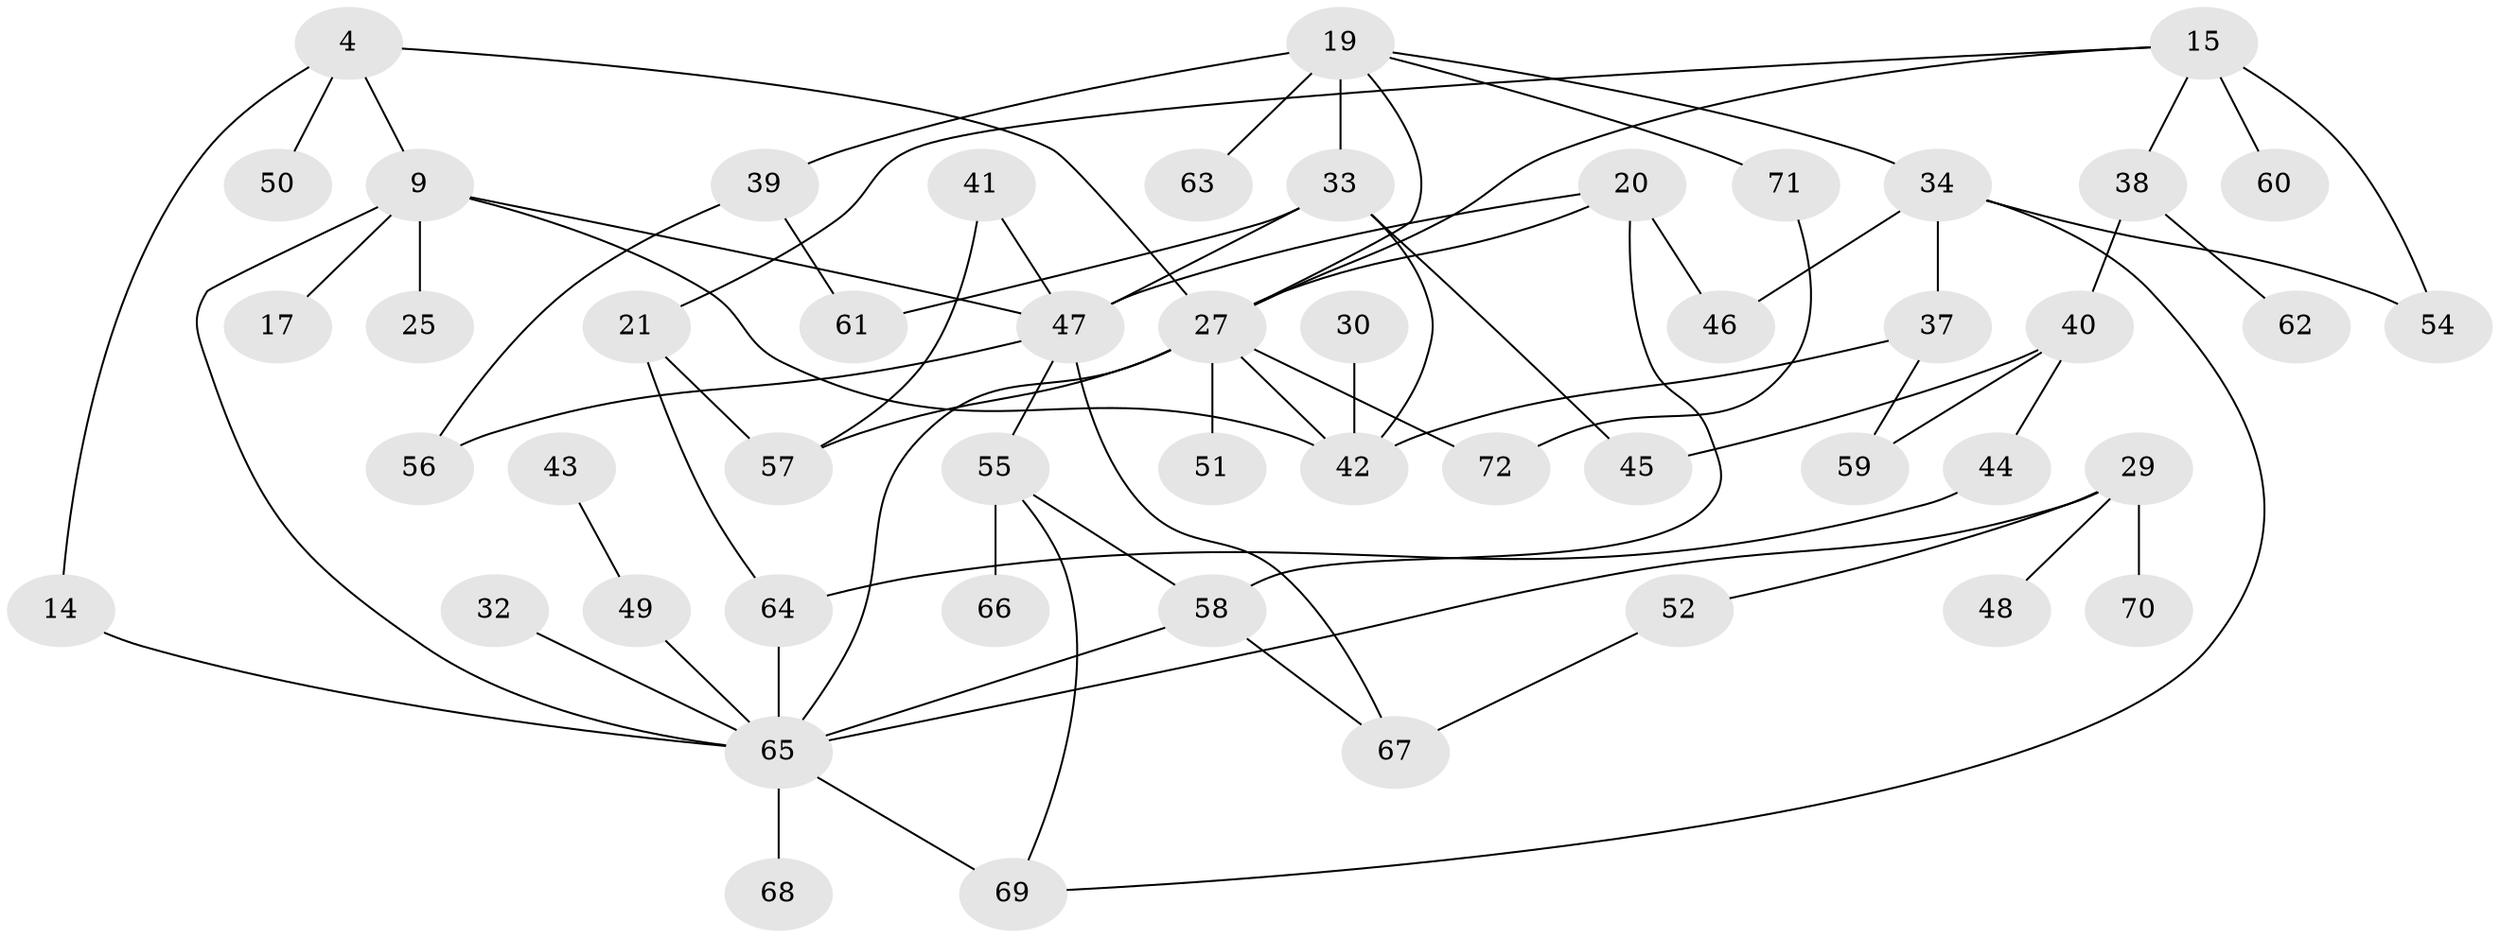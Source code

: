 // original degree distribution, {8: 0.027777777777777776, 7: 0.013888888888888888, 4: 0.18055555555555555, 3: 0.20833333333333334, 2: 0.2361111111111111, 5: 0.05555555555555555, 6: 0.05555555555555555, 1: 0.2222222222222222}
// Generated by graph-tools (version 1.1) at 2025/46/03/04/25 21:46:17]
// undirected, 50 vertices, 73 edges
graph export_dot {
graph [start="1"]
  node [color=gray90,style=filled];
  4;
  9 [super="+1"];
  14;
  15;
  17;
  19 [super="+7"];
  20;
  21;
  25;
  27 [super="+5+22"];
  29;
  30;
  32;
  33 [super="+12"];
  34;
  37;
  38 [super="+28"];
  39;
  40;
  41;
  42 [super="+23"];
  43;
  44;
  45;
  46;
  47 [super="+31+10+6+35"];
  48;
  49 [super="+16"];
  50;
  51;
  52;
  54 [super="+53"];
  55;
  56;
  57;
  58;
  59;
  60;
  61 [super="+36"];
  62;
  63;
  64 [super="+26"];
  65 [super="+13+24"];
  66;
  67;
  68;
  69;
  70;
  71;
  72;
  4 -- 14;
  4 -- 50;
  4 -- 27;
  4 -- 9;
  9 -- 65 [weight=2];
  9 -- 42;
  9 -- 17;
  9 -- 25;
  9 -- 47 [weight=2];
  14 -- 65;
  15 -- 21;
  15 -- 60;
  15 -- 54 [weight=2];
  15 -- 27;
  15 -- 38;
  19 -- 33 [weight=2];
  19 -- 34;
  19 -- 63;
  19 -- 39;
  19 -- 71;
  19 -- 27;
  20 -- 46;
  20 -- 47;
  20 -- 58;
  20 -- 27;
  21 -- 57;
  21 -- 64;
  27 -- 42;
  27 -- 51;
  27 -- 65 [weight=4];
  27 -- 72;
  27 -- 57;
  29 -- 48;
  29 -- 52;
  29 -- 70;
  29 -- 65;
  30 -- 42;
  32 -- 65;
  33 -- 42 [weight=2];
  33 -- 45;
  33 -- 61;
  33 -- 47;
  34 -- 37;
  34 -- 69;
  34 -- 54;
  34 -- 46;
  37 -- 59;
  37 -- 42;
  38 -- 40;
  38 -- 62;
  39 -- 56;
  39 -- 61;
  40 -- 44;
  40 -- 59;
  40 -- 45;
  41 -- 57;
  41 -- 47;
  43 -- 49;
  44 -- 64;
  47 -- 55;
  47 -- 56;
  47 -- 67;
  49 -- 65;
  52 -- 67;
  55 -- 66;
  55 -- 69;
  55 -- 58;
  58 -- 67;
  58 -- 65;
  64 -- 65 [weight=4];
  65 -- 68;
  65 -- 69 [weight=2];
  71 -- 72;
}
